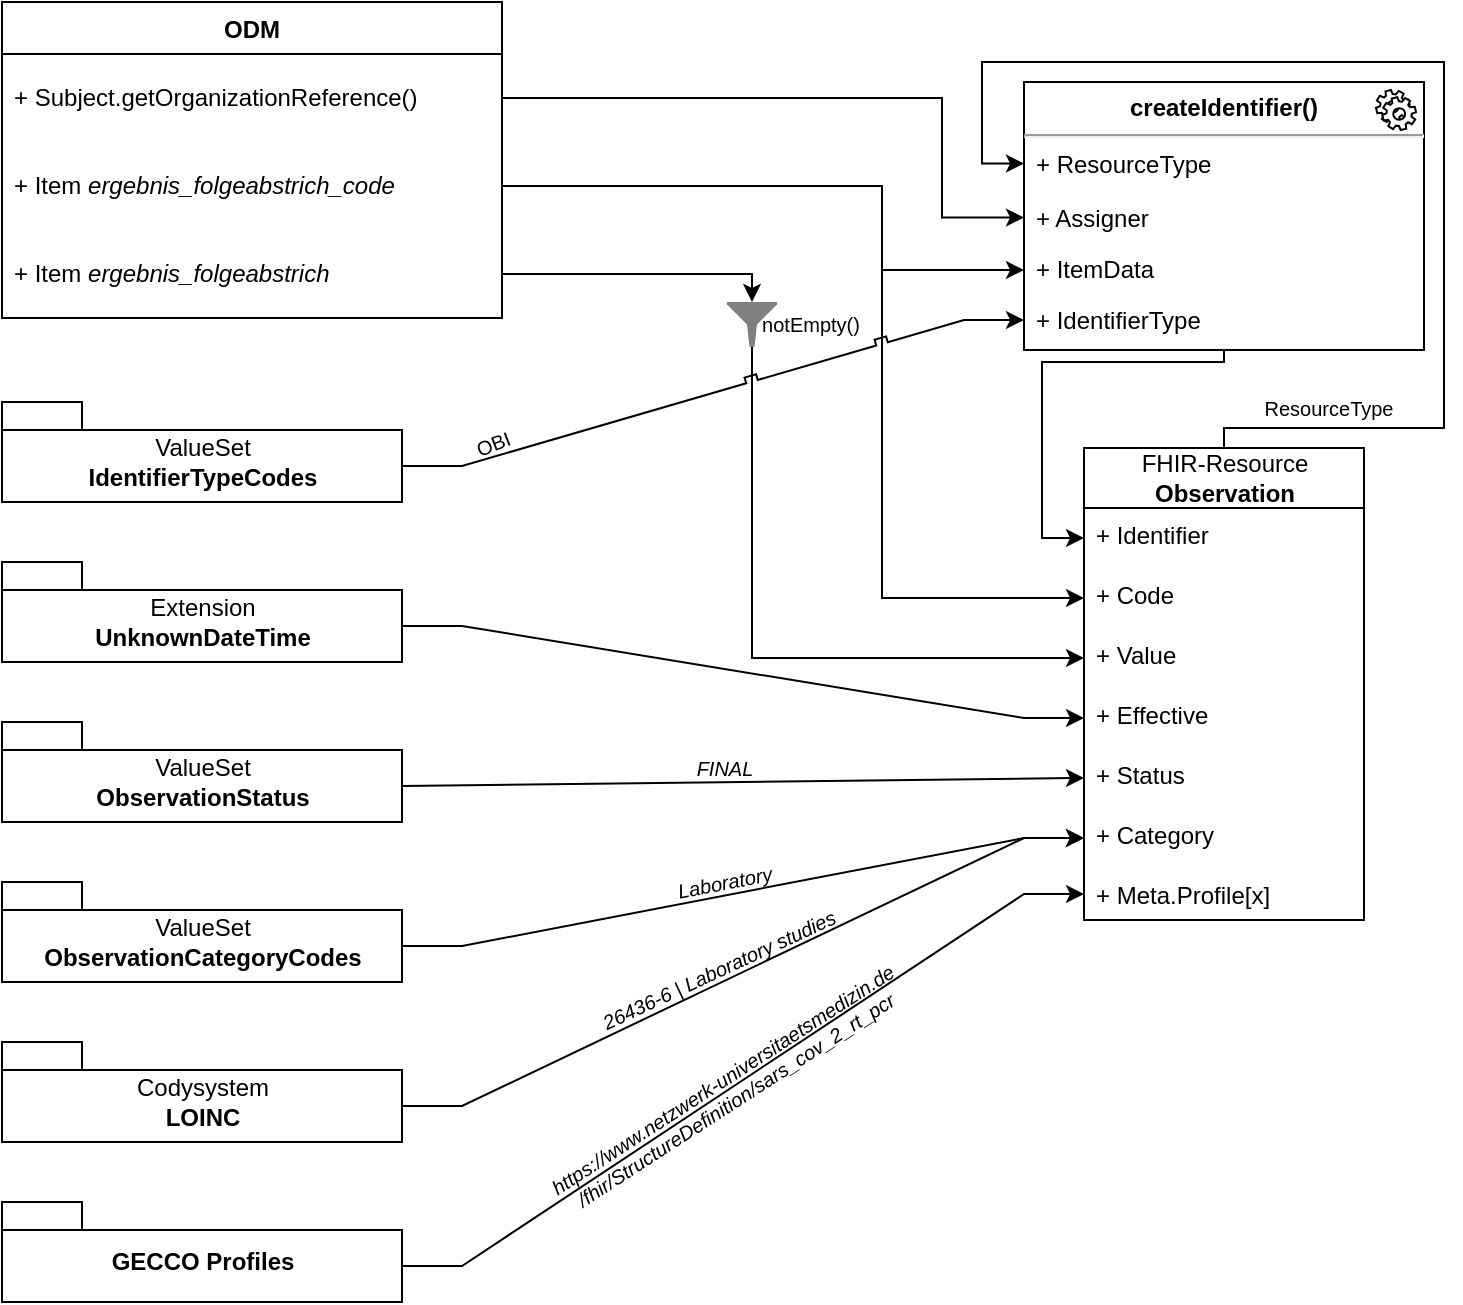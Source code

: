 <mxfile version="14.1.8" type="device"><diagram id="iyaxrp2BYqomliWlwEI3" name="Seite-1"><mxGraphModel dx="1086" dy="806" grid="1" gridSize="10" guides="1" tooltips="1" connect="1" arrows="1" fold="0" page="1" pageScale="1" pageWidth="827" pageHeight="1169" math="0" shadow="0"><root><mxCell id="0"/><mxCell id="1" parent="0"/><mxCell id="inN6EH1Bo5AT8wFp5_ku-1" value="&lt;p style=&quot;margin: 0px ; margin-top: 6px ; text-align: center&quot;&gt;&lt;b&gt;createIdentifier()&lt;/b&gt;&lt;/p&gt;&lt;hr&gt;&lt;p style=&quot;margin: 0px ; margin-left: 8px&quot;&gt;&lt;span style=&quot;color: rgba(0 , 0 , 0 , 0) ; font-family: monospace ; font-size: 0px&quot;&gt;%3CmxGraphModel%3E%3Croot%3E%3CmxCell%20id%3D%220%22%2F%3E%3CmxCell%20id%3D%221%22%20parent%3D%220%22%2F%3E%3CmxCell%20id%3D%222%22%20value%3D%22%2B%20Id%22%20style%3D%22text%3BstrokeColor%3Dnone%3BfillColor%3Dnone%3Balign%3Dleft%3BverticalAlign%3Dtop%3BspacingLeft%3D4%3BspacingRight%3D4%3Boverflow%3Dhidden%3Brotatable%3D0%3Bpoints%3D%5B%5B0%2C0.5%5D%2C%5B1%2C0.5%5D%5D%3BportConstraint%3Deastwest%3B%22%20vertex%3D%221%22%20parent%3D%221%22%3E%3CmxGeometry%20x%3D%22520%22%20y%3D%22270%22%20width%3D%22140%22%20height%3D%2230%22%20as%3D%22geometry%22%2F%3E%3C%2FmxCell%3E%3CmxCell%20id%3D%223%22%20value%3D%22%2B%20Identifier%22%20style%3D%22text%3BstrokeColor%3Dnone%3BfillColor%3Dnone%3Balign%3Dleft%3BverticalAlign%3Dtop%3BspacingLeft%3D4%3BspacingRight%3D4%3Boverflow%3Dhidden%3Brotatable%3D0%3Bpoints%3D%5B%5B0%2C0.5%5D%2C%5B1%2C0.5%5D%5D%3BportConstraint%3Deastwest%3B%22%20vertex%3D%221%22%20parent%3D%221%22%3E%3CmxGeometry%20x%3D%22520%22%20y%3D%22300%22%20width%3D%22140%22%20height%3D%2230%22%20as%3D%22geometry%22%2F%3E%3C%2FmxCell%3E%3C%2Froot%3E%3C%2FmxGraphModel%3E&lt;/span&gt;&lt;br&gt;&lt;/p&gt;" style="align=left;overflow=fill;html=1;dropTarget=0;labelBorderColor=none;" parent="1" vertex="1"><mxGeometry x="551" y="80.0" width="200" height="134" as="geometry"/></mxCell><mxCell id="inN6EH1Bo5AT8wFp5_ku-2" value="" style="shape=mxgraph.bpmn.service_task;html=1;outlineConnect=0;fontFamily=Helvetica;fontSize=12;fontColor=#000000;align=center;strokeColor=#000000;fillColor=#ffffff;" parent="inN6EH1Bo5AT8wFp5_ku-1" vertex="1"><mxGeometry x="1" width="20" height="20" relative="1" as="geometry"><mxPoint x="-24" y="4" as="offset"/></mxGeometry></mxCell><mxCell id="inN6EH1Bo5AT8wFp5_ku-8" value="+ Assigner" style="text;strokeColor=none;fillColor=none;align=left;verticalAlign=top;spacingLeft=4;spacingRight=4;overflow=hidden;rotatable=0;points=[[0,0.5],[1,0.5]];portConstraint=eastwest;" parent="1" vertex="1"><mxGeometry x="551" y="134.25" width="200" height="27" as="geometry"/></mxCell><mxCell id="inN6EH1Bo5AT8wFp5_ku-7" value="+ ItemData" style="text;strokeColor=none;fillColor=none;align=left;verticalAlign=top;spacingLeft=4;spacingRight=4;overflow=hidden;rotatable=0;points=[[0,0.5],[1,0.5]];portConstraint=eastwest;" parent="1" vertex="1"><mxGeometry x="551" y="160.0" width="200" height="27" as="geometry"/></mxCell><mxCell id="inN6EH1Bo5AT8wFp5_ku-5" style="edgeStyle=orthogonalEdgeStyle;rounded=0;orthogonalLoop=1;jettySize=auto;html=1;exitX=0.5;exitY=0;exitDx=0;exitDy=0;entryX=0;entryY=0.5;entryDx=0;entryDy=0;" parent="1" source="799P35jyVqVCuxSRQqy6-5" target="x9PizL9EcAQBIh8nqloW-8" edge="1"><mxGeometry relative="1" as="geometry"><mxPoint x="501" y="163.0" as="targetPoint"/><Array as="points"><mxPoint x="651" y="253"/><mxPoint x="761" y="253"/><mxPoint x="761" y="70"/><mxPoint x="530" y="70"/><mxPoint x="530" y="121"/></Array></mxGeometry></mxCell><mxCell id="inN6EH1Bo5AT8wFp5_ku-48" value="ResourceType" style="edgeLabel;html=1;align=center;verticalAlign=middle;resizable=0;points=[];fontSize=10;" parent="inN6EH1Bo5AT8wFp5_ku-5" vertex="1" connectable="0"><mxGeometry x="-0.886" y="-1" relative="1" as="geometry"><mxPoint x="26.83" y="-11" as="offset"/></mxGeometry></mxCell><mxCell id="799P35jyVqVCuxSRQqy6-5" value="&lt;span style=&quot;font-weight: normal&quot;&gt;FHIR-Resource&lt;/span&gt;&lt;br&gt;Observation" style="swimlane;fontStyle=1;childLayout=stackLayout;horizontal=1;startSize=30;fillColor=none;horizontalStack=0;resizeParent=1;resizeParentMax=0;resizeLast=0;collapsible=1;marginBottom=0;html=1;" parent="1" vertex="1"><mxGeometry x="581" y="263" width="140" height="236" as="geometry"/></mxCell><mxCell id="799P35jyVqVCuxSRQqy6-6" value="+ Identifier" style="text;strokeColor=none;fillColor=none;align=left;verticalAlign=top;spacingLeft=4;spacingRight=4;overflow=hidden;rotatable=0;points=[[0,0.5],[1,0.5]];portConstraint=eastwest;" parent="799P35jyVqVCuxSRQqy6-5" vertex="1"><mxGeometry y="30" width="140" height="30" as="geometry"/></mxCell><mxCell id="inN6EH1Bo5AT8wFp5_ku-42" value="+ Code" style="text;strokeColor=none;fillColor=none;align=left;verticalAlign=top;spacingLeft=4;spacingRight=4;overflow=hidden;rotatable=0;points=[[0,0.5],[1,0.5]];portConstraint=eastwest;" parent="799P35jyVqVCuxSRQqy6-5" vertex="1"><mxGeometry y="60" width="140" height="30" as="geometry"/></mxCell><mxCell id="inN6EH1Bo5AT8wFp5_ku-43" value="+ Value" style="text;strokeColor=none;fillColor=none;align=left;verticalAlign=top;spacingLeft=4;spacingRight=4;overflow=hidden;rotatable=0;points=[[0,0.5],[1,0.5]];portConstraint=eastwest;" parent="799P35jyVqVCuxSRQqy6-5" vertex="1"><mxGeometry y="90" width="140" height="30" as="geometry"/></mxCell><mxCell id="inN6EH1Bo5AT8wFp5_ku-15" value="+ Effective" style="text;strokeColor=none;fillColor=none;align=left;verticalAlign=top;spacingLeft=4;spacingRight=4;overflow=hidden;rotatable=0;points=[[0,0.5],[1,0.5]];portConstraint=eastwest;" parent="799P35jyVqVCuxSRQqy6-5" vertex="1"><mxGeometry y="120" width="140" height="30" as="geometry"/></mxCell><mxCell id="_llkhJXxIBmz3pfsrRiG-2" value="+ Status" style="text;strokeColor=none;fillColor=none;align=left;verticalAlign=top;spacingLeft=4;spacingRight=4;overflow=hidden;rotatable=0;points=[[0,0.5],[1,0.5]];portConstraint=eastwest;" parent="799P35jyVqVCuxSRQqy6-5" vertex="1"><mxGeometry y="150" width="140" height="30" as="geometry"/></mxCell><mxCell id="inN6EH1Bo5AT8wFp5_ku-9" value="+ Category" style="text;strokeColor=none;fillColor=none;align=left;verticalAlign=top;spacingLeft=4;spacingRight=4;overflow=hidden;rotatable=0;points=[[0,0.5],[1,0.5]];portConstraint=eastwest;" parent="799P35jyVqVCuxSRQqy6-5" vertex="1"><mxGeometry y="180" width="140" height="30" as="geometry"/></mxCell><mxCell id="799P35jyVqVCuxSRQqy6-8" value="+ Meta.Profile[x]" style="text;strokeColor=none;fillColor=none;align=left;verticalAlign=top;spacingLeft=4;spacingRight=4;overflow=hidden;rotatable=0;points=[[0,0.5],[1,0.5]];portConstraint=eastwest;" parent="799P35jyVqVCuxSRQqy6-5" vertex="1"><mxGeometry y="210" width="140" height="26" as="geometry"/></mxCell><mxCell id="799P35jyVqVCuxSRQqy6-14" value="ODM" style="swimlane;fontStyle=1;childLayout=stackLayout;horizontal=1;startSize=26;fillColor=none;horizontalStack=0;resizeParent=1;resizeParentMax=0;resizeLast=0;collapsible=1;marginBottom=0;" parent="1" vertex="1"><mxGeometry x="40" y="40" width="250" height="158" as="geometry"/></mxCell><mxCell id="x9PizL9EcAQBIh8nqloW-4" value="+ Subject.getOrganizationReference()" style="text;strokeColor=none;fillColor=none;align=left;verticalAlign=middle;spacingLeft=4;spacingRight=4;overflow=hidden;rotatable=0;points=[[0,0.5],[1,0.5]];portConstraint=eastwest;fontStyle=0;whiteSpace=wrap;html=1;" parent="799P35jyVqVCuxSRQqy6-14" vertex="1"><mxGeometry y="26" width="250" height="44" as="geometry"/></mxCell><mxCell id="799P35jyVqVCuxSRQqy6-15" value="+ Item &lt;i&gt;ergebnis_folgeabstrich_code&lt;/i&gt;" style="text;strokeColor=none;fillColor=none;align=left;verticalAlign=middle;spacingLeft=4;spacingRight=4;overflow=hidden;rotatable=0;points=[[0,0.5],[1,0.5]];portConstraint=eastwest;fontStyle=0;whiteSpace=wrap;html=1;" parent="799P35jyVqVCuxSRQqy6-14" vertex="1"><mxGeometry y="70" width="250" height="44" as="geometry"/></mxCell><mxCell id="inN6EH1Bo5AT8wFp5_ku-60" value="+ Item &lt;i&gt;ergebnis_folgeabstrich&lt;/i&gt;" style="text;strokeColor=none;fillColor=none;align=left;verticalAlign=middle;spacingLeft=4;spacingRight=4;overflow=hidden;rotatable=0;points=[[0,0.5],[1,0.5]];portConstraint=eastwest;fontStyle=0;whiteSpace=wrap;html=1;" parent="799P35jyVqVCuxSRQqy6-14" vertex="1"><mxGeometry y="114" width="250" height="44" as="geometry"/></mxCell><mxCell id="inN6EH1Bo5AT8wFp5_ku-17" style="edgeStyle=entityRelationEdgeStyle;rounded=0;orthogonalLoop=1;jettySize=auto;html=1;exitX=0;exitY=0;exitDx=200;exitDy=32;exitPerimeter=0;" parent="1" source="799P35jyVqVCuxSRQqy6-33" target="inN6EH1Bo5AT8wFp5_ku-15" edge="1"><mxGeometry relative="1" as="geometry"/></mxCell><mxCell id="799P35jyVqVCuxSRQqy6-33" value="&lt;span style=&quot;font-weight: normal&quot;&gt;Extension&lt;/span&gt;&lt;br&gt;UnknownDateTime" style="shape=folder;fontStyle=1;spacingTop=10;tabWidth=40;tabHeight=14;tabPosition=left;html=1;" parent="1" vertex="1"><mxGeometry x="40" y="320" width="200" height="50" as="geometry"/></mxCell><mxCell id="799P35jyVqVCuxSRQqy6-47" style="edgeStyle=entityRelationEdgeStyle;rounded=0;orthogonalLoop=1;jettySize=auto;html=1;exitX=0;exitY=0;exitDx=200;exitDy=32;exitPerimeter=0;entryX=0;entryY=0.5;entryDx=0;entryDy=0;startArrow=none;startFill=0;endArrow=classic;endFill=1;fontStyle=2" parent="1" source="799P35jyVqVCuxSRQqy6-46" target="799P35jyVqVCuxSRQqy6-8" edge="1"><mxGeometry relative="1" as="geometry"/></mxCell><mxCell id="799P35jyVqVCuxSRQqy6-48" value="&lt;div&gt;&lt;font style=&quot;font-size: 10px&quot;&gt;&lt;span style=&quot;color: rgb(0 , 0 , 0) ; font-weight: 400 ; letter-spacing: normal ; text-align: center ; text-indent: 0px ; text-transform: none ; word-spacing: 0px ; display: inline ; float: none ; font-size: 10px&quot;&gt;https://www.netzwerk-universitaetsmedizin.de&lt;br&gt;&lt;/span&gt;&lt;/font&gt;&lt;font style=&quot;font-size: 10px&quot;&gt;&lt;span style=&quot;color: rgb(0 , 0 , 0) ; font-weight: 400 ; letter-spacing: normal ; text-align: center ; text-indent: 0px ; text-transform: none ; word-spacing: 0px ; display: inline ; float: none ; font-size: 10px&quot;&gt;/&lt;/span&gt;&lt;span style=&quot;color: rgb(0 , 0 , 0) ; font-weight: 400 ; letter-spacing: normal ; text-align: center ; text-indent: 0px ; text-transform: none ; word-spacing: 0px ; display: inline ; float: none ; font-size: 10px&quot;&gt;fhir/StructureDefinition/sars_cov_2_rt_pcr&lt;/span&gt;&lt;/font&gt;&lt;/div&gt;" style="edgeLabel;html=1;align=center;verticalAlign=middle;resizable=0;points=[];fontSize=10;rotation=327;fontStyle=2;fontFamily=Helvetica;labelBackgroundColor=none;" parent="799P35jyVqVCuxSRQqy6-47" vertex="1" connectable="0"><mxGeometry x="-0.262" y="-1" relative="1" as="geometry"><mxPoint x="34.78" y="-24.89" as="offset"/></mxGeometry></mxCell><mxCell id="799P35jyVqVCuxSRQqy6-46" value="GECCO Profiles" style="shape=folder;fontStyle=1;spacingTop=10;tabWidth=40;tabHeight=14;tabPosition=left;html=1;" parent="1" vertex="1"><mxGeometry x="40" y="640" width="200" height="50" as="geometry"/></mxCell><mxCell id="inN6EH1Bo5AT8wFp5_ku-13" style="edgeStyle=orthogonalEdgeStyle;rounded=0;orthogonalLoop=1;jettySize=auto;html=1;entryX=0;entryY=0.5;entryDx=0;entryDy=0;" parent="1" source="inN6EH1Bo5AT8wFp5_ku-1" target="799P35jyVqVCuxSRQqy6-6" edge="1"><mxGeometry relative="1" as="geometry"><Array as="points"><mxPoint x="651" y="220"/><mxPoint x="560" y="220"/><mxPoint x="560" y="308"/></Array></mxGeometry></mxCell><mxCell id="inN6EH1Bo5AT8wFp5_ku-16" value="&lt;span style=&quot;font-weight: normal&quot;&gt;ValueSet&lt;/span&gt;&lt;br&gt;ObservationCategoryCodes" style="shape=folder;fontStyle=1;spacingTop=10;tabWidth=40;tabHeight=14;tabPosition=left;html=1;" parent="1" vertex="1"><mxGeometry x="40" y="480" width="200" height="50" as="geometry"/></mxCell><mxCell id="inN6EH1Bo5AT8wFp5_ku-20" style="edgeStyle=entityRelationEdgeStyle;rounded=0;orthogonalLoop=1;jettySize=auto;html=1;exitX=0;exitY=0;exitDx=200;exitDy=32;exitPerimeter=0;" parent="1" source="inN6EH1Bo5AT8wFp5_ku-16" target="inN6EH1Bo5AT8wFp5_ku-9" edge="1"><mxGeometry relative="1" as="geometry"><mxPoint x="240" y="392" as="sourcePoint"/><mxPoint x="520" y="385" as="targetPoint"/></mxGeometry></mxCell><mxCell id="680qM0r0OIIX0miPpTtV-7" value="Laboratory" style="edgeLabel;html=1;align=center;verticalAlign=middle;resizable=0;points=[];fontSize=10;fontColor=#000000;fontStyle=2;rotation=349;labelBackgroundColor=none;" parent="inN6EH1Bo5AT8wFp5_ku-20" vertex="1" connectable="0"><mxGeometry x="-0.102" y="-2" relative="1" as="geometry"><mxPoint x="7" y="-10" as="offset"/></mxGeometry></mxCell><mxCell id="x9PizL9EcAQBIh8nqloW-25" style="edgeStyle=orthogonalEdgeStyle;rounded=0;jumpStyle=sharp;orthogonalLoop=1;jettySize=auto;html=1;exitX=0.5;exitY=1;exitDx=0;exitDy=0;exitPerimeter=0;endArrow=classic;endFill=1;entryX=0;entryY=0.5;entryDx=0;entryDy=0;" parent="1" source="inN6EH1Bo5AT8wFp5_ku-22" target="inN6EH1Bo5AT8wFp5_ku-43" edge="1"><mxGeometry relative="1" as="geometry"><mxPoint x="415" y="310" as="targetPoint"/></mxGeometry></mxCell><mxCell id="inN6EH1Bo5AT8wFp5_ku-22" value="" style="aspect=fixed;pointerEvents=1;shadow=0;dashed=0;html=1;strokeColor=none;labelPosition=center;verticalLabelPosition=bottom;verticalAlign=top;align=center;shape=mxgraph.mscae.enterprise.filter;fillColor=#808080;" parent="1" vertex="1"><mxGeometry x="402.5" y="190.0" width="25" height="22.5" as="geometry"/></mxCell><mxCell id="inN6EH1Bo5AT8wFp5_ku-26" style="edgeStyle=orthogonalEdgeStyle;rounded=0;orthogonalLoop=1;jettySize=auto;html=1;exitX=1;exitY=0.5;exitDx=0;exitDy=0;entryX=0.5;entryY=0;entryDx=0;entryDy=0;entryPerimeter=0;" parent="1" source="inN6EH1Bo5AT8wFp5_ku-60" target="inN6EH1Bo5AT8wFp5_ku-22" edge="1"><mxGeometry relative="1" as="geometry"><mxPoint x="351" y="252.0" as="sourcePoint"/><Array as="points"><mxPoint x="415" y="176"/></Array></mxGeometry></mxCell><mxCell id="inN6EH1Bo5AT8wFp5_ku-57" value="&lt;font style=&quot;font-size: 10px&quot;&gt;notEmpty()&lt;/font&gt;" style="text;html=1;align=center;verticalAlign=middle;resizable=0;points=[];autosize=1;" parent="1" vertex="1"><mxGeometry x="414" y="191.25" width="60" height="20" as="geometry"/></mxCell><mxCell id="680qM0r0OIIX0miPpTtV-1" style="edgeStyle=orthogonalEdgeStyle;rounded=0;jumpStyle=sharp;orthogonalLoop=1;jettySize=auto;html=1;exitX=1;exitY=0.5;exitDx=0;exitDy=0;entryX=0;entryY=0.5;entryDx=0;entryDy=0;startArrow=none;startFill=0;endArrow=classic;endFill=1;fontSize=12;fontColor=#000000;" parent="1" source="799P35jyVqVCuxSRQqy6-15" target="inN6EH1Bo5AT8wFp5_ku-7" edge="1"><mxGeometry relative="1" as="geometry"><Array as="points"><mxPoint x="480" y="132"/><mxPoint x="480" y="174"/><mxPoint x="551" y="174"/></Array></mxGeometry></mxCell><mxCell id="680qM0r0OIIX0miPpTtV-3" style="edgeStyle=orthogonalEdgeStyle;rounded=0;jumpStyle=sharp;orthogonalLoop=1;jettySize=auto;html=1;exitX=1;exitY=0.5;exitDx=0;exitDy=0;startArrow=none;startFill=0;endArrow=classic;endFill=1;fontSize=12;fontColor=#000000;" parent="1" source="799P35jyVqVCuxSRQqy6-15" target="inN6EH1Bo5AT8wFp5_ku-42" edge="1"><mxGeometry relative="1" as="geometry"><Array as="points"><mxPoint x="480" y="132"/><mxPoint x="480" y="338"/></Array></mxGeometry></mxCell><mxCell id="680qM0r0OIIX0miPpTtV-5" style="edgeStyle=entityRelationEdgeStyle;rounded=0;jumpStyle=sharp;orthogonalLoop=1;jettySize=auto;html=1;exitX=0;exitY=0;exitDx=200;exitDy=32;exitPerimeter=0;entryX=0;entryY=0.5;entryDx=0;entryDy=0;startArrow=none;startFill=0;endArrow=classic;endFill=1;fontSize=12;fontColor=#000000;" parent="1" source="680qM0r0OIIX0miPpTtV-4" target="_llkhJXxIBmz3pfsrRiG-2" edge="1"><mxGeometry relative="1" as="geometry"/></mxCell><mxCell id="680qM0r0OIIX0miPpTtV-6" value="FINAL" style="edgeLabel;html=1;align=center;verticalAlign=middle;resizable=0;points=[];fontSize=10;fontColor=#000000;fontStyle=2;labelBackgroundColor=none;rotation=0;" parent="680qM0r0OIIX0miPpTtV-5" vertex="1" connectable="0"><mxGeometry x="-0.102" y="1" relative="1" as="geometry"><mxPoint x="8" y="-6" as="offset"/></mxGeometry></mxCell><mxCell id="680qM0r0OIIX0miPpTtV-4" value="&lt;span style=&quot;font-weight: normal&quot;&gt;ValueSet&lt;/span&gt;&lt;br&gt;ObservationStatus" style="shape=folder;fontStyle=1;spacingTop=10;tabWidth=40;tabHeight=14;tabPosition=left;html=1;" parent="1" vertex="1"><mxGeometry x="40" y="400" width="200" height="50" as="geometry"/></mxCell><mxCell id="x9PizL9EcAQBIh8nqloW-1" value="&lt;span style=&quot;font-weight: normal&quot;&gt;ValueSet&lt;/span&gt;&lt;br&gt;IdentifierTypeCodes" style="shape=folder;fontStyle=1;spacingTop=10;tabWidth=40;tabHeight=14;tabPosition=left;html=1;" parent="1" vertex="1"><mxGeometry x="40" y="240" width="200" height="50" as="geometry"/></mxCell><mxCell id="x9PizL9EcAQBIh8nqloW-2" style="edgeStyle=entityRelationEdgeStyle;rounded=0;jumpStyle=sharp;orthogonalLoop=1;jettySize=auto;html=1;exitX=0;exitY=0;exitDx=200;exitDy=32;exitPerimeter=0;entryX=0;entryY=0.5;entryDx=0;entryDy=0;startArrow=none;startFill=0;endArrow=classic;endFill=1;fontSize=10;fontColor=#000000;" parent="1" source="x9PizL9EcAQBIh8nqloW-1" target="x9PizL9EcAQBIh8nqloW-9" edge="1"><mxGeometry relative="1" as="geometry"><mxPoint x="551" y="600" as="targetPoint"/></mxGeometry></mxCell><mxCell id="x9PizL9EcAQBIh8nqloW-3" value="OBI" style="edgeLabel;html=1;align=center;verticalAlign=middle;resizable=0;points=[];fontSize=10;fontColor=#000000;rotation=339;labelBackgroundColor=none;" parent="x9PizL9EcAQBIh8nqloW-2" vertex="1" connectable="0"><mxGeometry x="-0.736" y="-2" relative="1" as="geometry"><mxPoint x="1.68" y="-9.96" as="offset"/></mxGeometry></mxCell><mxCell id="x9PizL9EcAQBIh8nqloW-8" value="+ ResourceType" style="text;strokeColor=none;fillColor=none;align=left;verticalAlign=top;spacingLeft=4;spacingRight=4;overflow=hidden;rotatable=0;points=[[0,0.5],[1,0.5]];portConstraint=eastwest;" parent="1" vertex="1"><mxGeometry x="551" y="107.25" width="200" height="27" as="geometry"/></mxCell><mxCell id="x9PizL9EcAQBIh8nqloW-9" value="+ IdentifierType" style="text;strokeColor=none;fillColor=none;align=left;verticalAlign=top;spacingLeft=4;spacingRight=4;overflow=hidden;rotatable=0;points=[[0,0.5],[1,0.5]];portConstraint=eastwest;" parent="1" vertex="1"><mxGeometry x="551" y="185.5" width="200" height="27" as="geometry"/></mxCell><mxCell id="x9PizL9EcAQBIh8nqloW-10" style="edgeStyle=orthogonalEdgeStyle;rounded=0;jumpStyle=sharp;orthogonalLoop=1;jettySize=auto;html=1;exitX=1;exitY=0.5;exitDx=0;exitDy=0;entryX=0;entryY=0.5;entryDx=0;entryDy=0;endArrow=classic;endFill=1;" parent="1" source="x9PizL9EcAQBIh8nqloW-4" target="inN6EH1Bo5AT8wFp5_ku-8" edge="1"><mxGeometry relative="1" as="geometry"><Array as="points"><mxPoint x="510" y="88"/><mxPoint x="510" y="148"/></Array></mxGeometry></mxCell><mxCell id="x9PizL9EcAQBIh8nqloW-28" style="edgeStyle=entityRelationEdgeStyle;rounded=0;jumpStyle=sharp;orthogonalLoop=1;jettySize=auto;html=1;exitX=0;exitY=0;exitDx=200;exitDy=32;exitPerimeter=0;entryX=0;entryY=0.5;entryDx=0;entryDy=0;endArrow=classic;endFill=1;" parent="1" source="x9PizL9EcAQBIh8nqloW-15" target="inN6EH1Bo5AT8wFp5_ku-9" edge="1"><mxGeometry relative="1" as="geometry"/></mxCell><mxCell id="x9PizL9EcAQBIh8nqloW-29" value="&lt;i style=&quot;font-size: 10px;&quot;&gt;26436-6 | Laboratory studies&lt;/i&gt;" style="edgeLabel;html=1;align=center;verticalAlign=middle;resizable=0;points=[];fontSize=10;labelBackgroundColor=none;rotation=335;" parent="x9PizL9EcAQBIh8nqloW-28" vertex="1" connectable="0"><mxGeometry x="-0.071" y="1" relative="1" as="geometry"><mxPoint x="-1" y="-6" as="offset"/></mxGeometry></mxCell><mxCell id="x9PizL9EcAQBIh8nqloW-15" value="&lt;span style=&quot;font-weight: normal&quot;&gt;Codysystem&lt;/span&gt;&lt;br&gt;LOINC" style="shape=folder;fontStyle=1;spacingTop=10;tabWidth=40;tabHeight=14;tabPosition=left;html=1;" parent="1" vertex="1"><mxGeometry x="40" y="560" width="200" height="50" as="geometry"/></mxCell></root></mxGraphModel></diagram></mxfile>